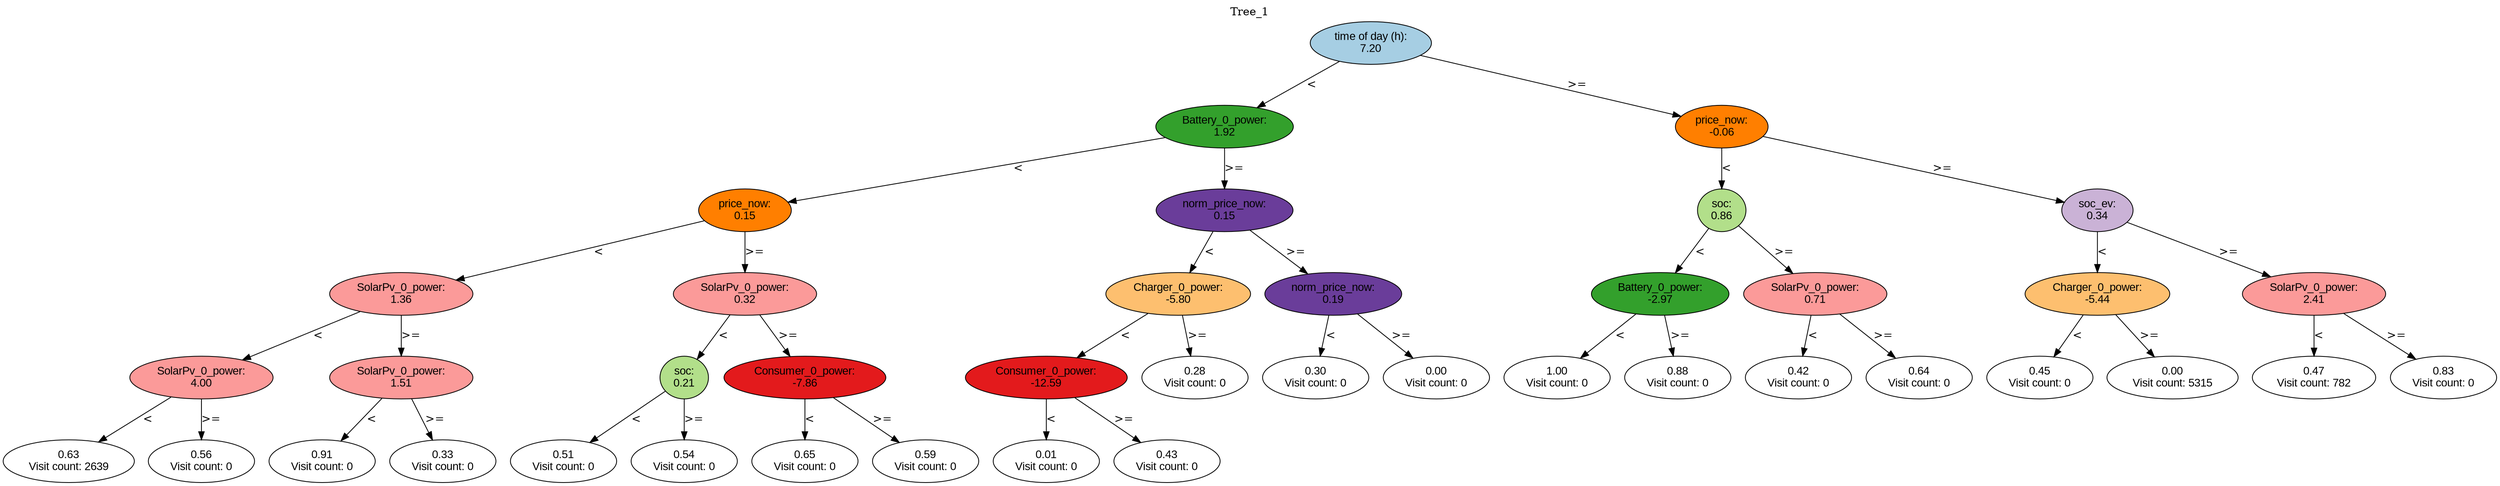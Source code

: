 digraph BST {
    node [fontname="Arial" style=filled colorscheme=paired12];
    0 [ label = "time of day (h):
7.20" fillcolor=1];
    1 [ label = "Battery_0_power:
1.92" fillcolor=4];
    2 [ label = "price_now:
0.15" fillcolor=8];
    3 [ label = "SolarPv_0_power:
1.36" fillcolor=5];
    4 [ label = "SolarPv_0_power:
4.00" fillcolor=5];
    5 [ label = "0.63
Visit count: 2639" fillcolor=white];
    6 [ label = "0.56
Visit count: 0" fillcolor=white];
    7 [ label = "SolarPv_0_power:
1.51" fillcolor=5];
    8 [ label = "0.91
Visit count: 0" fillcolor=white];
    9 [ label = "0.33
Visit count: 0" fillcolor=white];
    10 [ label = "SolarPv_0_power:
0.32" fillcolor=5];
    11 [ label = "soc:
0.21" fillcolor=3];
    12 [ label = "0.51
Visit count: 0" fillcolor=white];
    13 [ label = "0.54
Visit count: 0" fillcolor=white];
    14 [ label = "Consumer_0_power:
-7.86" fillcolor=6];
    15 [ label = "0.65
Visit count: 0" fillcolor=white];
    16 [ label = "0.59
Visit count: 0" fillcolor=white];
    17 [ label = "norm_price_now:
0.15" fillcolor=10];
    18 [ label = "Charger_0_power:
-5.80" fillcolor=7];
    19 [ label = "Consumer_0_power:
-12.59" fillcolor=6];
    20 [ label = "0.01
Visit count: 0" fillcolor=white];
    21 [ label = "0.43
Visit count: 0" fillcolor=white];
    22 [ label = "0.28
Visit count: 0" fillcolor=white];
    23 [ label = "norm_price_now:
0.19" fillcolor=10];
    24 [ label = "0.30
Visit count: 0" fillcolor=white];
    25 [ label = "0.00
Visit count: 0" fillcolor=white];
    26 [ label = "price_now:
-0.06" fillcolor=8];
    27 [ label = "soc:
0.86" fillcolor=3];
    28 [ label = "Battery_0_power:
-2.97" fillcolor=4];
    29 [ label = "1.00
Visit count: 0" fillcolor=white];
    30 [ label = "0.88
Visit count: 0" fillcolor=white];
    31 [ label = "SolarPv_0_power:
0.71" fillcolor=5];
    32 [ label = "0.42
Visit count: 0" fillcolor=white];
    33 [ label = "0.64
Visit count: 0" fillcolor=white];
    34 [ label = "soc_ev:
0.34" fillcolor=9];
    35 [ label = "Charger_0_power:
-5.44" fillcolor=7];
    36 [ label = "0.45
Visit count: 0" fillcolor=white];
    37 [ label = "0.00
Visit count: 5315" fillcolor=white];
    38 [ label = "SolarPv_0_power:
2.41" fillcolor=5];
    39 [ label = "0.47
Visit count: 782" fillcolor=white];
    40 [ label = "0.83
Visit count: 0" fillcolor=white];

    0  -> 1[ label = "<"];
    0  -> 26[ label = ">="];
    1  -> 2[ label = "<"];
    1  -> 17[ label = ">="];
    2  -> 3[ label = "<"];
    2  -> 10[ label = ">="];
    3  -> 4[ label = "<"];
    3  -> 7[ label = ">="];
    4  -> 5[ label = "<"];
    4  -> 6[ label = ">="];
    7  -> 8[ label = "<"];
    7  -> 9[ label = ">="];
    10  -> 11[ label = "<"];
    10  -> 14[ label = ">="];
    11  -> 12[ label = "<"];
    11  -> 13[ label = ">="];
    14  -> 15[ label = "<"];
    14  -> 16[ label = ">="];
    17  -> 18[ label = "<"];
    17  -> 23[ label = ">="];
    18  -> 19[ label = "<"];
    18  -> 22[ label = ">="];
    19  -> 20[ label = "<"];
    19  -> 21[ label = ">="];
    23  -> 24[ label = "<"];
    23  -> 25[ label = ">="];
    26  -> 27[ label = "<"];
    26  -> 34[ label = ">="];
    27  -> 28[ label = "<"];
    27  -> 31[ label = ">="];
    28  -> 29[ label = "<"];
    28  -> 30[ label = ">="];
    31  -> 32[ label = "<"];
    31  -> 33[ label = ">="];
    34  -> 35[ label = "<"];
    34  -> 38[ label = ">="];
    35  -> 36[ label = "<"];
    35  -> 37[ label = ">="];
    38  -> 39[ label = "<"];
    38  -> 40[ label = ">="];

    labelloc="t";
    label="Tree_1";
}